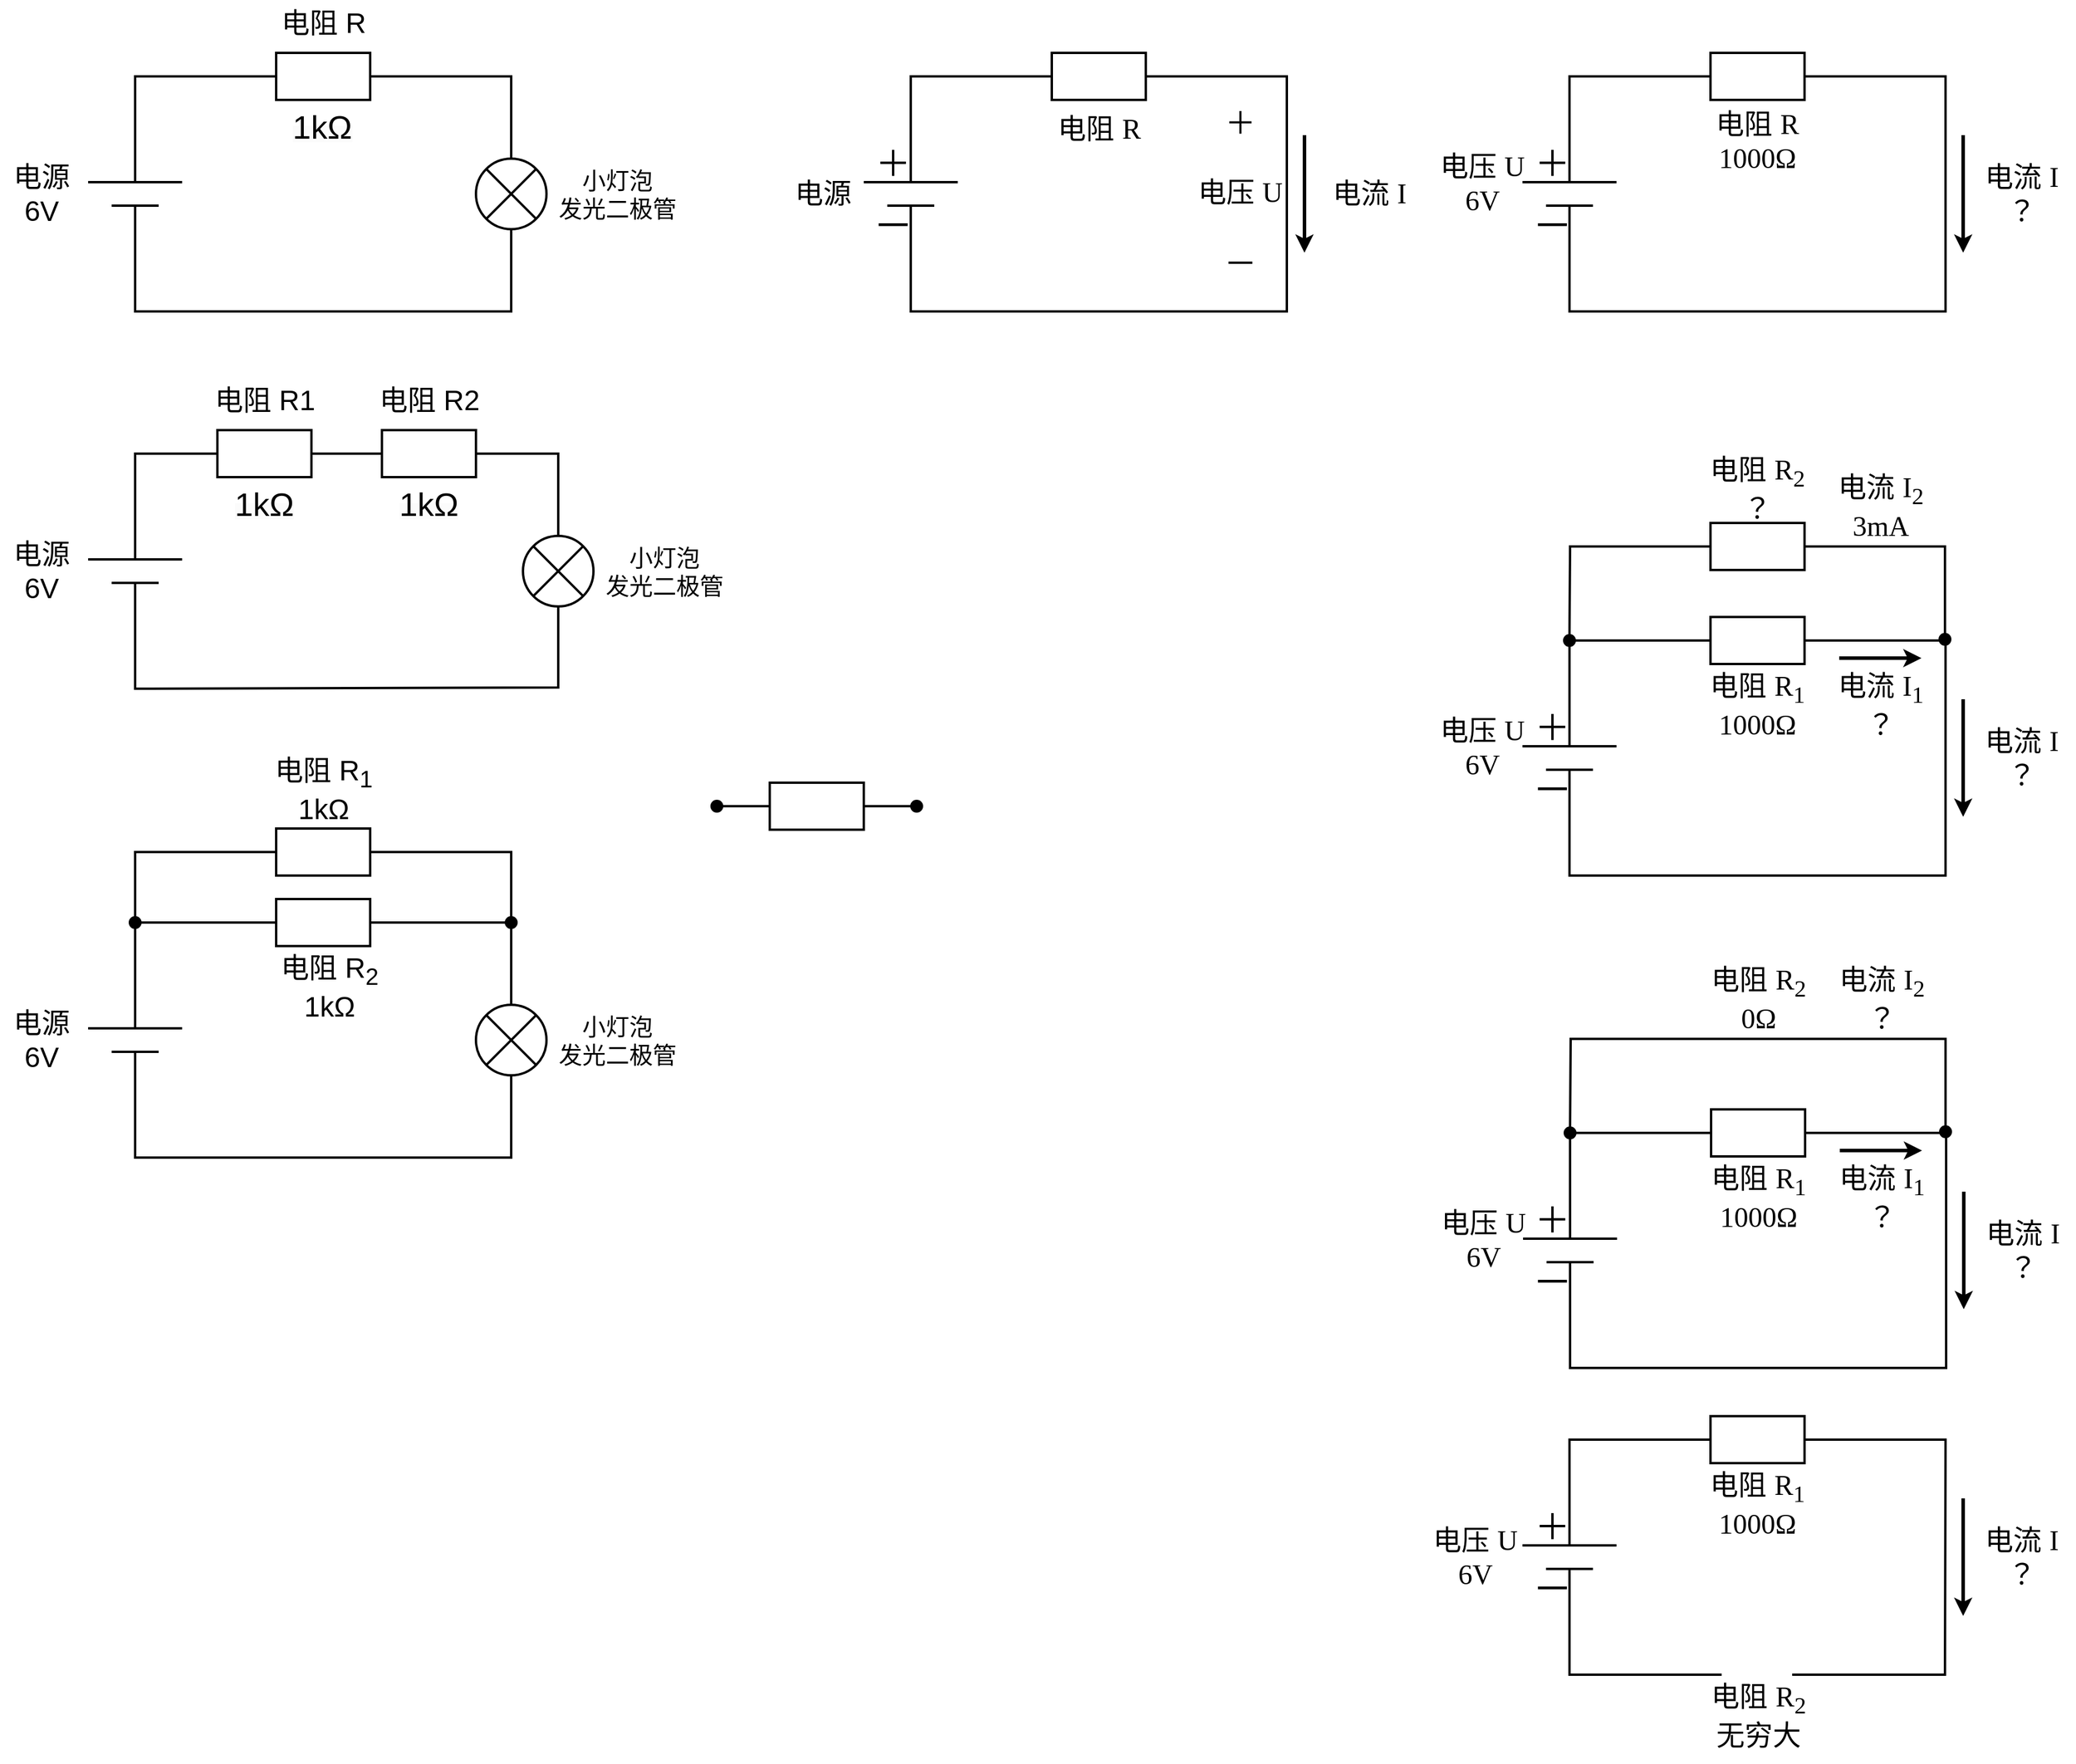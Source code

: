 <mxfile version="26.0.16">
  <diagram name="第 1 页" id="rtqnokffZ8aav7UJy9DM">
    <mxGraphModel dx="736" dy="418" grid="1" gridSize="10" guides="1" tooltips="1" connect="1" arrows="1" fold="1" page="0" pageScale="1" pageWidth="827" pageHeight="1169" math="0" shadow="0">
      <root>
        <mxCell id="0" />
        <mxCell id="1" parent="0" />
        <mxCell id="KPKQyFZne68TaCdkt0hO-1" value="" style="endArrow=none;html=1;rounded=0;entryX=0;entryY=0.5;entryDx=0;entryDy=0;strokeWidth=2;" parent="1" edge="1">
          <mxGeometry width="50" height="50" relative="1" as="geometry">
            <mxPoint x="259" y="160" as="sourcePoint" />
            <mxPoint x="379" y="160" as="targetPoint" />
          </mxGeometry>
        </mxCell>
        <mxCell id="KPKQyFZne68TaCdkt0hO-2" value="" style="endArrow=none;html=1;rounded=0;entryX=0.5;entryY=1;entryDx=0;entryDy=0;entryPerimeter=0;strokeWidth=2;" parent="1" target="KPKQyFZne68TaCdkt0hO-3" edge="1">
          <mxGeometry width="50" height="50" relative="1" as="geometry">
            <mxPoint x="260" y="270" as="sourcePoint" />
            <mxPoint x="480" y="360" as="targetPoint" />
            <Array as="points">
              <mxPoint x="260" y="360" />
              <mxPoint x="580" y="360" />
            </Array>
          </mxGeometry>
        </mxCell>
        <mxCell id="KPKQyFZne68TaCdkt0hO-3" value="" style="verticalLabelPosition=bottom;verticalAlign=top;html=1;shape=mxgraph.flowchart.or;strokeWidth=2;" parent="1" vertex="1">
          <mxGeometry x="550" y="230" width="60" height="60" as="geometry" />
        </mxCell>
        <mxCell id="KPKQyFZne68TaCdkt0hO-4" value="" style="endArrow=none;html=1;rounded=0;strokeWidth=2;" parent="1" edge="1">
          <mxGeometry width="50" height="50" relative="1" as="geometry">
            <mxPoint x="220" y="250" as="sourcePoint" />
            <mxPoint x="300" y="250" as="targetPoint" />
          </mxGeometry>
        </mxCell>
        <mxCell id="KPKQyFZne68TaCdkt0hO-5" value="" style="endArrow=none;html=1;rounded=0;strokeWidth=2;" parent="1" edge="1">
          <mxGeometry width="50" height="50" relative="1" as="geometry">
            <mxPoint x="240" y="270" as="sourcePoint" />
            <mxPoint x="280" y="270" as="targetPoint" />
          </mxGeometry>
        </mxCell>
        <mxCell id="KPKQyFZne68TaCdkt0hO-6" value="" style="endArrow=none;html=1;rounded=0;strokeWidth=2;" parent="1" edge="1">
          <mxGeometry width="50" height="50" relative="1" as="geometry">
            <mxPoint x="260" y="250" as="sourcePoint" />
            <mxPoint x="260" y="160" as="targetPoint" />
          </mxGeometry>
        </mxCell>
        <mxCell id="KPKQyFZne68TaCdkt0hO-7" value="" style="rounded=0;whiteSpace=wrap;html=1;strokeWidth=2;" parent="1" vertex="1">
          <mxGeometry x="380" y="140" width="80" height="40" as="geometry" />
        </mxCell>
        <mxCell id="KPKQyFZne68TaCdkt0hO-8" value="" style="endArrow=none;html=1;rounded=0;exitX=1;exitY=0.5;exitDx=0;exitDy=0;entryX=0.5;entryY=0;entryDx=0;entryDy=0;entryPerimeter=0;strokeWidth=2;" parent="1" source="KPKQyFZne68TaCdkt0hO-7" target="KPKQyFZne68TaCdkt0hO-3" edge="1">
          <mxGeometry width="50" height="50" relative="1" as="geometry">
            <mxPoint x="390" y="320" as="sourcePoint" />
            <mxPoint x="580" y="160" as="targetPoint" />
            <Array as="points">
              <mxPoint x="580" y="160" />
            </Array>
          </mxGeometry>
        </mxCell>
        <mxCell id="KPKQyFZne68TaCdkt0hO-10" value="&lt;font style=&quot;font-size: 24px;&quot;&gt;电源&lt;br&gt;6V&lt;/font&gt;" style="text;html=1;align=center;verticalAlign=middle;resizable=0;points=[];autosize=1;strokeColor=none;fillColor=none;" parent="1" vertex="1">
          <mxGeometry x="145" y="225" width="70" height="70" as="geometry" />
        </mxCell>
        <mxCell id="KPKQyFZne68TaCdkt0hO-11" value="&lt;font style=&quot;font-size: 24px;&quot;&gt;电阻 R&lt;/font&gt;" style="text;html=1;align=center;verticalAlign=middle;resizable=0;points=[];autosize=1;strokeColor=none;fillColor=none;" parent="1" vertex="1">
          <mxGeometry x="370" y="95" width="100" height="40" as="geometry" />
        </mxCell>
        <mxCell id="KPKQyFZne68TaCdkt0hO-12" value="&lt;font style=&quot;font-size: 20px;&quot;&gt;小灯泡&lt;br&gt;发光二极管&lt;/font&gt;" style="text;html=1;align=center;verticalAlign=middle;resizable=0;points=[];autosize=1;strokeColor=none;fillColor=none;" parent="1" vertex="1">
          <mxGeometry x="610" y="230" width="120" height="60" as="geometry" />
        </mxCell>
        <mxCell id="KPKQyFZne68TaCdkt0hO-13" value="&lt;span style=&quot;color: rgb(0, 0, 0); font-family: Helvetica; font-style: normal; font-variant-ligatures: normal; font-variant-caps: normal; font-weight: 400; letter-spacing: normal; orphans: 2; text-align: center; text-indent: 0px; text-transform: none; widows: 2; word-spacing: 0px; -webkit-text-stroke-width: 0px; white-space: nowrap; background-color: rgb(251, 251, 251); text-decoration-thickness: initial; text-decoration-style: initial; text-decoration-color: initial; float: none; display: inline !important;&quot;&gt;&lt;font style=&quot;font-size: 28px;&quot;&gt;1kΩ&lt;/font&gt;&lt;/span&gt;" style="text;whiteSpace=wrap;html=1;" parent="1" vertex="1">
          <mxGeometry x="392" y="180" width="50" height="50" as="geometry" />
        </mxCell>
        <mxCell id="wWPGXecaRktEoiX8wkJ4-1" value="" style="endArrow=none;html=1;rounded=0;entryX=0;entryY=0.5;entryDx=0;entryDy=0;strokeWidth=2;" parent="1" target="wWPGXecaRktEoiX8wkJ4-7" edge="1">
          <mxGeometry width="50" height="50" relative="1" as="geometry">
            <mxPoint x="259" y="481" as="sourcePoint" />
            <mxPoint x="379" y="481" as="targetPoint" />
          </mxGeometry>
        </mxCell>
        <mxCell id="wWPGXecaRktEoiX8wkJ4-2" value="" style="endArrow=none;html=1;rounded=0;entryX=0.5;entryY=1;entryDx=0;entryDy=0;entryPerimeter=0;strokeWidth=2;" parent="1" target="wWPGXecaRktEoiX8wkJ4-3" edge="1">
          <mxGeometry width="50" height="50" relative="1" as="geometry">
            <mxPoint x="260" y="591" as="sourcePoint" />
            <mxPoint x="480" y="681" as="targetPoint" />
            <Array as="points">
              <mxPoint x="260" y="681" />
              <mxPoint x="620" y="680" />
            </Array>
          </mxGeometry>
        </mxCell>
        <mxCell id="wWPGXecaRktEoiX8wkJ4-3" value="" style="verticalLabelPosition=bottom;verticalAlign=top;html=1;shape=mxgraph.flowchart.or;strokeWidth=2;" parent="1" vertex="1">
          <mxGeometry x="590" y="551" width="60" height="60" as="geometry" />
        </mxCell>
        <mxCell id="wWPGXecaRktEoiX8wkJ4-4" value="" style="endArrow=none;html=1;rounded=0;strokeWidth=2;" parent="1" edge="1">
          <mxGeometry width="50" height="50" relative="1" as="geometry">
            <mxPoint x="220" y="571" as="sourcePoint" />
            <mxPoint x="300" y="571" as="targetPoint" />
          </mxGeometry>
        </mxCell>
        <mxCell id="wWPGXecaRktEoiX8wkJ4-5" value="" style="endArrow=none;html=1;rounded=0;strokeWidth=2;" parent="1" edge="1">
          <mxGeometry width="50" height="50" relative="1" as="geometry">
            <mxPoint x="240" y="591" as="sourcePoint" />
            <mxPoint x="280" y="591" as="targetPoint" />
          </mxGeometry>
        </mxCell>
        <mxCell id="wWPGXecaRktEoiX8wkJ4-6" value="" style="endArrow=none;html=1;rounded=0;strokeWidth=2;" parent="1" edge="1">
          <mxGeometry width="50" height="50" relative="1" as="geometry">
            <mxPoint x="260" y="571" as="sourcePoint" />
            <mxPoint x="260" y="481" as="targetPoint" />
          </mxGeometry>
        </mxCell>
        <mxCell id="wWPGXecaRktEoiX8wkJ4-7" value="" style="rounded=0;whiteSpace=wrap;html=1;strokeWidth=2;" parent="1" vertex="1">
          <mxGeometry x="330" y="461" width="80" height="40" as="geometry" />
        </mxCell>
        <mxCell id="wWPGXecaRktEoiX8wkJ4-8" value="" style="endArrow=none;html=1;rounded=0;entryX=0.5;entryY=0;entryDx=0;entryDy=0;entryPerimeter=0;strokeWidth=2;exitX=1;exitY=0.5;exitDx=0;exitDy=0;" parent="1" target="wWPGXecaRktEoiX8wkJ4-3" edge="1">
          <mxGeometry width="50" height="50" relative="1" as="geometry">
            <mxPoint x="500" y="481" as="sourcePoint" />
            <mxPoint x="620" y="481" as="targetPoint" />
            <Array as="points">
              <mxPoint x="620" y="481" />
            </Array>
          </mxGeometry>
        </mxCell>
        <mxCell id="wWPGXecaRktEoiX8wkJ4-9" value="&lt;font style=&quot;font-size: 24px;&quot;&gt;电源&lt;br&gt;6V&lt;/font&gt;" style="text;html=1;align=center;verticalAlign=middle;resizable=0;points=[];autosize=1;strokeColor=none;fillColor=none;" parent="1" vertex="1">
          <mxGeometry x="145" y="546" width="70" height="70" as="geometry" />
        </mxCell>
        <mxCell id="wWPGXecaRktEoiX8wkJ4-10" value="&lt;font style=&quot;font-size: 24px;&quot;&gt;电阻 R1&lt;/font&gt;" style="text;html=1;align=center;verticalAlign=middle;resizable=0;points=[];autosize=1;strokeColor=none;fillColor=none;" parent="1" vertex="1">
          <mxGeometry x="315" y="416" width="110" height="40" as="geometry" />
        </mxCell>
        <mxCell id="wWPGXecaRktEoiX8wkJ4-11" value="&lt;font style=&quot;font-size: 20px;&quot;&gt;小灯泡&lt;br&gt;发光二极管&lt;/font&gt;" style="text;html=1;align=center;verticalAlign=middle;resizable=0;points=[];autosize=1;strokeColor=none;fillColor=none;" parent="1" vertex="1">
          <mxGeometry x="650" y="551" width="120" height="60" as="geometry" />
        </mxCell>
        <mxCell id="wWPGXecaRktEoiX8wkJ4-12" value="&lt;span style=&quot;color: rgb(0, 0, 0); font-family: Helvetica; font-style: normal; font-variant-ligatures: normal; font-variant-caps: normal; font-weight: 400; letter-spacing: normal; orphans: 2; text-indent: 0px; text-transform: none; widows: 2; word-spacing: 0px; -webkit-text-stroke-width: 0px; white-space: nowrap; background-color: rgb(251, 251, 251); text-decoration-thickness: initial; text-decoration-style: initial; text-decoration-color: initial; float: none; display: inline !important;&quot;&gt;&lt;font style=&quot;font-size: 28px;&quot;&gt;1kΩ&lt;/font&gt;&lt;/span&gt;" style="text;whiteSpace=wrap;html=1;align=center;" parent="1" vertex="1">
          <mxGeometry x="336" y="501" width="68" height="50" as="geometry" />
        </mxCell>
        <mxCell id="wWPGXecaRktEoiX8wkJ4-16" value="" style="rounded=0;whiteSpace=wrap;html=1;strokeWidth=2;" parent="1" vertex="1">
          <mxGeometry x="470" y="461" width="80" height="40" as="geometry" />
        </mxCell>
        <mxCell id="wWPGXecaRktEoiX8wkJ4-17" value="&lt;font style=&quot;font-size: 24px;&quot;&gt;电阻 R2&lt;/font&gt;" style="text;html=1;align=center;verticalAlign=middle;resizable=0;points=[];autosize=1;strokeColor=none;fillColor=none;" parent="1" vertex="1">
          <mxGeometry x="455" y="416" width="110" height="40" as="geometry" />
        </mxCell>
        <mxCell id="wWPGXecaRktEoiX8wkJ4-19" value="" style="endArrow=none;html=1;rounded=0;entryX=0;entryY=0.5;entryDx=0;entryDy=0;strokeWidth=2;exitX=1;exitY=0.5;exitDx=0;exitDy=0;" parent="1" source="wWPGXecaRktEoiX8wkJ4-7" target="wWPGXecaRktEoiX8wkJ4-16" edge="1">
          <mxGeometry width="50" height="50" relative="1" as="geometry">
            <mxPoint x="269" y="491" as="sourcePoint" />
            <mxPoint x="330" y="491" as="targetPoint" />
          </mxGeometry>
        </mxCell>
        <mxCell id="wWPGXecaRktEoiX8wkJ4-22" value="" style="endArrow=none;html=1;rounded=0;entryX=0.5;entryY=1;entryDx=0;entryDy=0;entryPerimeter=0;strokeWidth=2;" parent="1" edge="1">
          <mxGeometry width="50" height="50" relative="1" as="geometry">
            <mxPoint x="260" y="990" as="sourcePoint" />
            <mxPoint x="580" y="1010" as="targetPoint" />
            <Array as="points">
              <mxPoint x="260" y="1080" />
              <mxPoint x="580" y="1080" />
            </Array>
          </mxGeometry>
        </mxCell>
        <mxCell id="wWPGXecaRktEoiX8wkJ4-23" value="" style="verticalLabelPosition=bottom;verticalAlign=top;html=1;shape=mxgraph.flowchart.or;strokeWidth=2;" parent="1" vertex="1">
          <mxGeometry x="550" y="950" width="60" height="60" as="geometry" />
        </mxCell>
        <mxCell id="wWPGXecaRktEoiX8wkJ4-24" value="" style="endArrow=none;html=1;rounded=0;strokeWidth=2;" parent="1" edge="1">
          <mxGeometry width="50" height="50" relative="1" as="geometry">
            <mxPoint x="220" y="970" as="sourcePoint" />
            <mxPoint x="300" y="970" as="targetPoint" />
          </mxGeometry>
        </mxCell>
        <mxCell id="wWPGXecaRktEoiX8wkJ4-25" value="" style="endArrow=none;html=1;rounded=0;strokeWidth=2;" parent="1" edge="1">
          <mxGeometry width="50" height="50" relative="1" as="geometry">
            <mxPoint x="240" y="990" as="sourcePoint" />
            <mxPoint x="280" y="990" as="targetPoint" />
          </mxGeometry>
        </mxCell>
        <mxCell id="wWPGXecaRktEoiX8wkJ4-26" value="" style="endArrow=none;html=1;rounded=0;strokeWidth=2;exitX=0.5;exitY=0;exitDx=0;exitDy=0;entryX=0;entryY=0.5;entryDx=0;entryDy=0;" parent="1" source="wWPGXecaRktEoiX8wkJ4-37" target="wWPGXecaRktEoiX8wkJ4-27" edge="1">
          <mxGeometry width="50" height="50" relative="1" as="geometry">
            <mxPoint x="260" y="850" as="sourcePoint" />
            <mxPoint x="260" y="800" as="targetPoint" />
            <Array as="points">
              <mxPoint x="260" y="820" />
            </Array>
          </mxGeometry>
        </mxCell>
        <mxCell id="wWPGXecaRktEoiX8wkJ4-27" value="" style="rounded=0;whiteSpace=wrap;html=1;strokeWidth=2;" parent="1" vertex="1">
          <mxGeometry x="380" y="800" width="80" height="40" as="geometry" />
        </mxCell>
        <mxCell id="wWPGXecaRktEoiX8wkJ4-29" value="&lt;font style=&quot;font-size: 24px;&quot;&gt;电源&lt;br&gt;6V&lt;/font&gt;" style="text;html=1;align=center;verticalAlign=middle;resizable=0;points=[];autosize=1;strokeColor=none;fillColor=none;" parent="1" vertex="1">
          <mxGeometry x="145" y="945" width="70" height="70" as="geometry" />
        </mxCell>
        <mxCell id="wWPGXecaRktEoiX8wkJ4-30" value="&lt;font style=&quot;font-size: 24px;&quot;&gt;电阻 R&lt;sub&gt;1&lt;/sub&gt;&lt;br&gt;1kΩ&lt;/font&gt;" style="text;html=1;align=center;verticalAlign=middle;resizable=0;points=[];autosize=1;strokeColor=none;fillColor=none;" parent="1" vertex="1">
          <mxGeometry x="365" y="727" width="110" height="80" as="geometry" />
        </mxCell>
        <mxCell id="wWPGXecaRktEoiX8wkJ4-31" value="&lt;font style=&quot;font-size: 20px;&quot;&gt;小灯泡&lt;br&gt;发光二极管&lt;/font&gt;" style="text;html=1;align=center;verticalAlign=middle;resizable=0;points=[];autosize=1;strokeColor=none;fillColor=none;" parent="1" vertex="1">
          <mxGeometry x="610" y="950" width="120" height="60" as="geometry" />
        </mxCell>
        <mxCell id="wWPGXecaRktEoiX8wkJ4-33" value="" style="rounded=0;whiteSpace=wrap;html=1;strokeWidth=2;" parent="1" vertex="1">
          <mxGeometry x="380" y="860" width="80" height="40" as="geometry" />
        </mxCell>
        <mxCell id="wWPGXecaRktEoiX8wkJ4-36" value="&lt;font style=&quot;font-size: 24px;&quot;&gt;电阻 R&lt;sub&gt;2&lt;/sub&gt;&lt;br&gt;1kΩ&lt;/font&gt;" style="text;html=1;align=center;verticalAlign=middle;resizable=0;points=[];autosize=1;strokeColor=none;fillColor=none;" parent="1" vertex="1">
          <mxGeometry x="370" y="895" width="110" height="80" as="geometry" />
        </mxCell>
        <mxCell id="wWPGXecaRktEoiX8wkJ4-37" value="" style="ellipse;whiteSpace=wrap;html=1;aspect=fixed;fillColor=#000000;" parent="1" vertex="1">
          <mxGeometry x="255" y="875" width="10" height="10" as="geometry" />
        </mxCell>
        <mxCell id="wWPGXecaRktEoiX8wkJ4-38" value="" style="endArrow=none;html=1;rounded=0;strokeWidth=2;entryX=0;entryY=0.5;entryDx=0;entryDy=0;exitX=1;exitY=0.5;exitDx=0;exitDy=0;" parent="1" source="wWPGXecaRktEoiX8wkJ4-37" target="wWPGXecaRktEoiX8wkJ4-33" edge="1">
          <mxGeometry width="50" height="50" relative="1" as="geometry">
            <mxPoint x="270" y="890" as="sourcePoint" />
            <mxPoint x="270" y="810" as="targetPoint" />
          </mxGeometry>
        </mxCell>
        <mxCell id="wWPGXecaRktEoiX8wkJ4-39" value="" style="endArrow=none;html=1;rounded=0;strokeWidth=2;exitX=0.5;exitY=1;exitDx=0;exitDy=0;" parent="1" source="wWPGXecaRktEoiX8wkJ4-37" edge="1">
          <mxGeometry width="50" height="50" relative="1" as="geometry">
            <mxPoint x="275" y="890" as="sourcePoint" />
            <mxPoint x="260" y="970" as="targetPoint" />
          </mxGeometry>
        </mxCell>
        <mxCell id="wWPGXecaRktEoiX8wkJ4-40" value="" style="endArrow=none;html=1;rounded=0;strokeWidth=2;exitX=1;exitY=0.5;exitDx=0;exitDy=0;entryX=0;entryY=0.5;entryDx=0;entryDy=0;" parent="1" source="wWPGXecaRktEoiX8wkJ4-33" target="wWPGXecaRktEoiX8wkJ4-41" edge="1">
          <mxGeometry width="50" height="50" relative="1" as="geometry">
            <mxPoint x="275" y="890" as="sourcePoint" />
            <mxPoint x="570" y="880" as="targetPoint" />
          </mxGeometry>
        </mxCell>
        <mxCell id="wWPGXecaRktEoiX8wkJ4-42" value="" style="endArrow=none;html=1;rounded=0;exitX=1;exitY=0.5;exitDx=0;exitDy=0;strokeWidth=2;entryX=0.5;entryY=0;entryDx=0;entryDy=0;" parent="1" source="wWPGXecaRktEoiX8wkJ4-27" target="wWPGXecaRktEoiX8wkJ4-41" edge="1">
          <mxGeometry width="50" height="50" relative="1" as="geometry">
            <mxPoint x="460" y="800" as="sourcePoint" />
            <mxPoint x="580" y="800" as="targetPoint" />
            <Array as="points">
              <mxPoint x="580" y="820" />
            </Array>
          </mxGeometry>
        </mxCell>
        <mxCell id="wWPGXecaRktEoiX8wkJ4-41" value="" style="ellipse;whiteSpace=wrap;html=1;aspect=fixed;fillColor=#000000;" parent="1" vertex="1">
          <mxGeometry x="575" y="875" width="10" height="10" as="geometry" />
        </mxCell>
        <mxCell id="wWPGXecaRktEoiX8wkJ4-43" value="" style="endArrow=none;html=1;rounded=0;exitX=0.5;exitY=1;exitDx=0;exitDy=0;strokeWidth=2;entryX=0.5;entryY=0;entryDx=0;entryDy=0;entryPerimeter=0;" parent="1" source="wWPGXecaRktEoiX8wkJ4-41" target="wWPGXecaRktEoiX8wkJ4-23" edge="1">
          <mxGeometry width="50" height="50" relative="1" as="geometry">
            <mxPoint x="470" y="810" as="sourcePoint" />
            <mxPoint x="590" y="810" as="targetPoint" />
            <Array as="points" />
          </mxGeometry>
        </mxCell>
        <mxCell id="wWPGXecaRktEoiX8wkJ4-44" value="&lt;span style=&quot;color: rgb(0, 0, 0); font-family: Helvetica; font-style: normal; font-variant-ligatures: normal; font-variant-caps: normal; font-weight: 400; letter-spacing: normal; orphans: 2; text-indent: 0px; text-transform: none; widows: 2; word-spacing: 0px; -webkit-text-stroke-width: 0px; white-space: nowrap; background-color: rgb(251, 251, 251); text-decoration-thickness: initial; text-decoration-style: initial; text-decoration-color: initial; float: none; display: inline !important;&quot;&gt;&lt;font style=&quot;font-size: 28px;&quot;&gt;1kΩ&lt;/font&gt;&lt;/span&gt;" style="text;whiteSpace=wrap;html=1;align=center;" parent="1" vertex="1">
          <mxGeometry x="476" y="501" width="68" height="50" as="geometry" />
        </mxCell>
        <mxCell id="azSwt-keLDQcRuEtrmhs-1" value="" style="rounded=0;whiteSpace=wrap;html=1;strokeWidth=2;" parent="1" vertex="1">
          <mxGeometry x="800" y="761" width="80" height="40" as="geometry" />
        </mxCell>
        <mxCell id="azSwt-keLDQcRuEtrmhs-2" value="" style="ellipse;whiteSpace=wrap;html=1;aspect=fixed;fillColor=#000000;" parent="1" vertex="1">
          <mxGeometry x="750" y="776" width="10" height="10" as="geometry" />
        </mxCell>
        <mxCell id="azSwt-keLDQcRuEtrmhs-3" value="" style="endArrow=none;html=1;rounded=0;strokeWidth=2;entryX=0;entryY=0.5;entryDx=0;entryDy=0;exitX=1;exitY=0.5;exitDx=0;exitDy=0;" parent="1" source="azSwt-keLDQcRuEtrmhs-2" target="azSwt-keLDQcRuEtrmhs-1" edge="1">
          <mxGeometry width="50" height="50" relative="1" as="geometry">
            <mxPoint x="690" y="791" as="sourcePoint" />
            <mxPoint x="690" y="711" as="targetPoint" />
          </mxGeometry>
        </mxCell>
        <mxCell id="azSwt-keLDQcRuEtrmhs-4" value="" style="endArrow=none;html=1;rounded=0;strokeWidth=2;exitX=1;exitY=0.5;exitDx=0;exitDy=0;entryX=0;entryY=0.5;entryDx=0;entryDy=0;" parent="1" source="azSwt-keLDQcRuEtrmhs-1" target="azSwt-keLDQcRuEtrmhs-5" edge="1">
          <mxGeometry width="50" height="50" relative="1" as="geometry">
            <mxPoint x="695" y="791" as="sourcePoint" />
            <mxPoint x="990" y="781" as="targetPoint" />
          </mxGeometry>
        </mxCell>
        <mxCell id="azSwt-keLDQcRuEtrmhs-5" value="" style="ellipse;whiteSpace=wrap;html=1;aspect=fixed;fillColor=#000000;" parent="1" vertex="1">
          <mxGeometry x="920" y="776" width="10" height="10" as="geometry" />
        </mxCell>
        <mxCell id="a0Wn2-nWTnxqQfOI4DA9-1" value="" style="endArrow=none;html=1;rounded=0;entryX=0;entryY=0.5;entryDx=0;entryDy=0;strokeWidth=2;" edge="1" parent="1">
          <mxGeometry width="50" height="50" relative="1" as="geometry">
            <mxPoint x="919" y="160" as="sourcePoint" />
            <mxPoint x="1039" y="160" as="targetPoint" />
          </mxGeometry>
        </mxCell>
        <mxCell id="a0Wn2-nWTnxqQfOI4DA9-2" value="" style="endArrow=none;html=1;rounded=0;entryX=0.5;entryY=1;entryDx=0;entryDy=0;entryPerimeter=0;strokeWidth=2;" edge="1" parent="1">
          <mxGeometry width="50" height="50" relative="1" as="geometry">
            <mxPoint x="920" y="270" as="sourcePoint" />
            <mxPoint x="1240" y="290" as="targetPoint" />
            <Array as="points">
              <mxPoint x="920" y="360" />
              <mxPoint x="1240" y="360" />
            </Array>
          </mxGeometry>
        </mxCell>
        <mxCell id="a0Wn2-nWTnxqQfOI4DA9-4" value="" style="endArrow=none;html=1;rounded=0;strokeWidth=2;" edge="1" parent="1">
          <mxGeometry width="50" height="50" relative="1" as="geometry">
            <mxPoint x="880" y="250" as="sourcePoint" />
            <mxPoint x="960" y="250" as="targetPoint" />
          </mxGeometry>
        </mxCell>
        <mxCell id="a0Wn2-nWTnxqQfOI4DA9-5" value="" style="endArrow=none;html=1;rounded=0;strokeWidth=2;" edge="1" parent="1">
          <mxGeometry width="50" height="50" relative="1" as="geometry">
            <mxPoint x="900" y="270" as="sourcePoint" />
            <mxPoint x="940" y="270" as="targetPoint" />
          </mxGeometry>
        </mxCell>
        <mxCell id="a0Wn2-nWTnxqQfOI4DA9-6" value="" style="endArrow=none;html=1;rounded=0;strokeWidth=2;" edge="1" parent="1">
          <mxGeometry width="50" height="50" relative="1" as="geometry">
            <mxPoint x="920" y="250" as="sourcePoint" />
            <mxPoint x="920" y="160" as="targetPoint" />
          </mxGeometry>
        </mxCell>
        <mxCell id="a0Wn2-nWTnxqQfOI4DA9-7" value="" style="rounded=0;whiteSpace=wrap;html=1;strokeWidth=2;" vertex="1" parent="1">
          <mxGeometry x="1040" y="140" width="80" height="40" as="geometry" />
        </mxCell>
        <mxCell id="a0Wn2-nWTnxqQfOI4DA9-8" value="" style="endArrow=none;html=1;rounded=0;exitX=1;exitY=0.5;exitDx=0;exitDy=0;strokeWidth=2;" edge="1" parent="1" source="a0Wn2-nWTnxqQfOI4DA9-7">
          <mxGeometry width="50" height="50" relative="1" as="geometry">
            <mxPoint x="1050" y="320" as="sourcePoint" />
            <mxPoint x="1240" y="290" as="targetPoint" />
            <Array as="points">
              <mxPoint x="1240" y="160" />
            </Array>
          </mxGeometry>
        </mxCell>
        <mxCell id="a0Wn2-nWTnxqQfOI4DA9-9" value="&lt;div&gt;&lt;font style=&quot;font-size: 26px;&quot;&gt;＋&lt;/font&gt;&lt;/div&gt;&lt;div&gt;&lt;span style=&quot;font-size: 24px;&quot;&gt;&lt;br&gt;&lt;/span&gt;&lt;/div&gt;&lt;font style=&quot;font-size: 24px;&quot;&gt;电压&amp;nbsp;&lt;font face=&quot;Times New Roman&quot;&gt;U&lt;/font&gt;&lt;/font&gt;&lt;div&gt;&lt;font face=&quot;Times New Roman&quot;&gt;&lt;span style=&quot;font-size: 24px;&quot;&gt;&lt;br&gt;&lt;/span&gt;&lt;/font&gt;&lt;div&gt;&lt;font style=&quot;font-size: 28px;&quot;&gt;－&lt;/font&gt;&lt;/div&gt;&lt;/div&gt;" style="text;html=1;align=center;verticalAlign=middle;resizable=0;points=[];autosize=1;strokeColor=none;fillColor=none;" vertex="1" parent="1">
          <mxGeometry x="1150" y="180" width="100" height="160" as="geometry" />
        </mxCell>
        <mxCell id="a0Wn2-nWTnxqQfOI4DA9-10" value="&lt;font style=&quot;font-size: 24px;&quot;&gt;电阻 &lt;font face=&quot;Times New Roman&quot;&gt;R&lt;/font&gt;&lt;/font&gt;" style="text;html=1;align=center;verticalAlign=middle;resizable=0;points=[];autosize=1;strokeColor=none;fillColor=none;" vertex="1" parent="1">
          <mxGeometry x="1035" y="185" width="90" height="40" as="geometry" />
        </mxCell>
        <mxCell id="a0Wn2-nWTnxqQfOI4DA9-13" value="" style="endArrow=classic;html=1;rounded=0;strokeWidth=3;" edge="1" parent="1">
          <mxGeometry width="50" height="50" relative="1" as="geometry">
            <mxPoint x="1255" y="210" as="sourcePoint" />
            <mxPoint x="1255" y="310" as="targetPoint" />
          </mxGeometry>
        </mxCell>
        <mxCell id="a0Wn2-nWTnxqQfOI4DA9-14" value="&lt;font style=&quot;font-size: 24px;&quot;&gt;电流 &lt;font face=&quot;Times New Roman&quot;&gt;I&lt;/font&gt;&lt;/font&gt;" style="text;html=1;align=center;verticalAlign=middle;resizable=0;points=[];autosize=1;strokeColor=none;fillColor=none;" vertex="1" parent="1">
          <mxGeometry x="1265" y="240" width="90" height="40" as="geometry" />
        </mxCell>
        <mxCell id="a0Wn2-nWTnxqQfOI4DA9-15" value="&lt;font style=&quot;font-size: 24px;&quot;&gt;电源&lt;br&gt;&lt;/font&gt;" style="text;html=1;align=center;verticalAlign=middle;resizable=0;points=[];autosize=1;strokeColor=none;fillColor=none;" vertex="1" parent="1">
          <mxGeometry x="810" y="240" width="70" height="40" as="geometry" />
        </mxCell>
        <mxCell id="a0Wn2-nWTnxqQfOI4DA9-18" value="&lt;span style=&quot;color: rgb(0, 0, 0); font-family: Helvetica; font-style: normal; font-variant-ligatures: normal; font-variant-caps: normal; font-weight: 400; letter-spacing: normal; orphans: 2; text-indent: 0px; text-transform: none; widows: 2; word-spacing: 0px; -webkit-text-stroke-width: 0px; white-space: nowrap; text-decoration-thickness: initial; text-decoration-style: initial; text-decoration-color: initial; float: none; display: inline !important;&quot;&gt;&lt;font style=&quot;font-size: 30px;&quot;&gt;＋&lt;/font&gt;&lt;/span&gt;" style="text;whiteSpace=wrap;html=1;align=center;" vertex="1" parent="1">
          <mxGeometry x="880" y="210" width="50" height="50" as="geometry" />
        </mxCell>
        <mxCell id="a0Wn2-nWTnxqQfOI4DA9-19" value="&lt;span style=&quot;color: rgb(0, 0, 0); font-family: Helvetica; font-style: normal; font-variant-ligatures: normal; font-variant-caps: normal; font-weight: 400; letter-spacing: normal; orphans: 2; text-indent: 0px; text-transform: none; widows: 2; word-spacing: 0px; -webkit-text-stroke-width: 0px; white-space: nowrap; text-decoration-thickness: initial; text-decoration-style: initial; text-decoration-color: initial; float: none; display: inline !important;&quot;&gt;&lt;font style=&quot;font-size: 34px;&quot;&gt;－&lt;/font&gt;&lt;/span&gt;" style="text;whiteSpace=wrap;html=1;align=center;" vertex="1" parent="1">
          <mxGeometry x="880" y="260" width="50" height="50" as="geometry" />
        </mxCell>
        <mxCell id="a0Wn2-nWTnxqQfOI4DA9-21" value="" style="endArrow=none;html=1;rounded=0;entryX=0;entryY=0.5;entryDx=0;entryDy=0;strokeWidth=2;" edge="1" parent="1">
          <mxGeometry width="50" height="50" relative="1" as="geometry">
            <mxPoint x="1479.5" y="160" as="sourcePoint" />
            <mxPoint x="1599.5" y="160" as="targetPoint" />
          </mxGeometry>
        </mxCell>
        <mxCell id="a0Wn2-nWTnxqQfOI4DA9-22" value="" style="endArrow=none;html=1;rounded=0;entryX=0.5;entryY=1;entryDx=0;entryDy=0;entryPerimeter=0;strokeWidth=2;" edge="1" parent="1">
          <mxGeometry width="50" height="50" relative="1" as="geometry">
            <mxPoint x="1480.5" y="270" as="sourcePoint" />
            <mxPoint x="1800.5" y="290" as="targetPoint" />
            <Array as="points">
              <mxPoint x="1480.5" y="360" />
              <mxPoint x="1800.5" y="360" />
            </Array>
          </mxGeometry>
        </mxCell>
        <mxCell id="a0Wn2-nWTnxqQfOI4DA9-23" value="" style="endArrow=none;html=1;rounded=0;strokeWidth=2;" edge="1" parent="1">
          <mxGeometry width="50" height="50" relative="1" as="geometry">
            <mxPoint x="1440.5" y="250" as="sourcePoint" />
            <mxPoint x="1520.5" y="250" as="targetPoint" />
          </mxGeometry>
        </mxCell>
        <mxCell id="a0Wn2-nWTnxqQfOI4DA9-24" value="" style="endArrow=none;html=1;rounded=0;strokeWidth=2;" edge="1" parent="1">
          <mxGeometry width="50" height="50" relative="1" as="geometry">
            <mxPoint x="1460.5" y="270" as="sourcePoint" />
            <mxPoint x="1500.5" y="270" as="targetPoint" />
          </mxGeometry>
        </mxCell>
        <mxCell id="a0Wn2-nWTnxqQfOI4DA9-25" value="" style="endArrow=none;html=1;rounded=0;strokeWidth=2;" edge="1" parent="1">
          <mxGeometry width="50" height="50" relative="1" as="geometry">
            <mxPoint x="1480.5" y="250" as="sourcePoint" />
            <mxPoint x="1480.5" y="160" as="targetPoint" />
          </mxGeometry>
        </mxCell>
        <mxCell id="a0Wn2-nWTnxqQfOI4DA9-26" value="" style="rounded=0;whiteSpace=wrap;html=1;strokeWidth=2;" vertex="1" parent="1">
          <mxGeometry x="1600.5" y="140" width="80" height="40" as="geometry" />
        </mxCell>
        <mxCell id="a0Wn2-nWTnxqQfOI4DA9-27" value="" style="endArrow=none;html=1;rounded=0;exitX=1;exitY=0.5;exitDx=0;exitDy=0;strokeWidth=2;" edge="1" parent="1" source="a0Wn2-nWTnxqQfOI4DA9-26">
          <mxGeometry width="50" height="50" relative="1" as="geometry">
            <mxPoint x="1610.5" y="320" as="sourcePoint" />
            <mxPoint x="1800.5" y="290" as="targetPoint" />
            <Array as="points">
              <mxPoint x="1800.5" y="160" />
            </Array>
          </mxGeometry>
        </mxCell>
        <mxCell id="a0Wn2-nWTnxqQfOI4DA9-28" value="&lt;div&gt;&lt;span style=&quot;font-size: 24px; background-color: transparent; color: light-dark(rgb(0, 0, 0), rgb(255, 255, 255));&quot;&gt;电压&amp;nbsp;&lt;/span&gt;&lt;span style=&quot;background-color: transparent; color: light-dark(rgb(0, 0, 0), rgb(255, 255, 255)); font-size: 24px; font-family: &amp;quot;Times New Roman&amp;quot;;&quot;&gt;U&lt;/span&gt;&lt;/div&gt;&lt;div&gt;&lt;span style=&quot;background-color: transparent; color: light-dark(rgb(0, 0, 0), rgb(255, 255, 255)); font-size: 24px; font-family: &amp;quot;Times New Roman&amp;quot;;&quot;&gt;6V&lt;/span&gt;&lt;/div&gt;" style="text;html=1;align=center;verticalAlign=middle;resizable=0;points=[];autosize=1;strokeColor=none;fillColor=none;" vertex="1" parent="1">
          <mxGeometry x="1356" y="216" width="100" height="70" as="geometry" />
        </mxCell>
        <mxCell id="a0Wn2-nWTnxqQfOI4DA9-29" value="&lt;font style=&quot;font-size: 24px;&quot;&gt;电阻&amp;nbsp;&lt;/font&gt;&lt;span style=&quot;font-family: &amp;quot;Times New Roman&amp;quot;; font-size: 24px; background-color: transparent; color: light-dark(rgb(0, 0, 0), rgb(255, 255, 255));&quot;&gt;R&lt;/span&gt;&lt;div&gt;&lt;span style=&quot;font-family: &amp;quot;Times New Roman&amp;quot;; font-size: 24px; background-color: transparent; color: light-dark(rgb(0, 0, 0), rgb(255, 255, 255));&quot;&gt;1000Ω&lt;/span&gt;&lt;/div&gt;" style="text;html=1;align=center;verticalAlign=middle;resizable=0;points=[];autosize=1;strokeColor=none;fillColor=none;" vertex="1" parent="1">
          <mxGeometry x="1595" y="180" width="90" height="70" as="geometry" />
        </mxCell>
        <mxCell id="a0Wn2-nWTnxqQfOI4DA9-30" value="" style="endArrow=classic;html=1;rounded=0;strokeWidth=3;" edge="1" parent="1">
          <mxGeometry width="50" height="50" relative="1" as="geometry">
            <mxPoint x="1815.5" y="210" as="sourcePoint" />
            <mxPoint x="1815.5" y="310" as="targetPoint" />
          </mxGeometry>
        </mxCell>
        <mxCell id="a0Wn2-nWTnxqQfOI4DA9-31" value="&lt;font style=&quot;font-size: 24px;&quot;&gt;电流&amp;nbsp;&lt;/font&gt;&lt;span style=&quot;font-family: &amp;quot;Times New Roman&amp;quot;; font-size: 24px; background-color: transparent; color: light-dark(rgb(0, 0, 0), rgb(255, 255, 255));&quot;&gt;I&lt;/span&gt;&lt;div&gt;&lt;span style=&quot;font-family: &amp;quot;Times New Roman&amp;quot;; font-size: 24px; background-color: transparent; color: light-dark(rgb(0, 0, 0), rgb(255, 255, 255));&quot;&gt;？&lt;/span&gt;&lt;/div&gt;" style="text;html=1;align=center;verticalAlign=middle;resizable=0;points=[];autosize=1;strokeColor=none;fillColor=none;" vertex="1" parent="1">
          <mxGeometry x="1820" y="225" width="90" height="70" as="geometry" />
        </mxCell>
        <mxCell id="a0Wn2-nWTnxqQfOI4DA9-33" value="&lt;span style=&quot;color: rgb(0, 0, 0); font-family: Helvetica; font-style: normal; font-variant-ligatures: normal; font-variant-caps: normal; font-weight: 400; letter-spacing: normal; orphans: 2; text-indent: 0px; text-transform: none; widows: 2; word-spacing: 0px; -webkit-text-stroke-width: 0px; white-space: nowrap; text-decoration-thickness: initial; text-decoration-style: initial; text-decoration-color: initial; float: none; display: inline !important;&quot;&gt;&lt;font style=&quot;font-size: 30px;&quot;&gt;＋&lt;/font&gt;&lt;/span&gt;" style="text;whiteSpace=wrap;html=1;align=center;" vertex="1" parent="1">
          <mxGeometry x="1440.5" y="210" width="50" height="50" as="geometry" />
        </mxCell>
        <mxCell id="a0Wn2-nWTnxqQfOI4DA9-34" value="&lt;span style=&quot;color: rgb(0, 0, 0); font-family: Helvetica; font-style: normal; font-variant-ligatures: normal; font-variant-caps: normal; font-weight: 400; letter-spacing: normal; orphans: 2; text-indent: 0px; text-transform: none; widows: 2; word-spacing: 0px; -webkit-text-stroke-width: 0px; white-space: nowrap; text-decoration-thickness: initial; text-decoration-style: initial; text-decoration-color: initial; float: none; display: inline !important;&quot;&gt;&lt;font style=&quot;font-size: 34px;&quot;&gt;－&lt;/font&gt;&lt;/span&gt;" style="text;whiteSpace=wrap;html=1;align=center;" vertex="1" parent="1">
          <mxGeometry x="1440.5" y="260" width="50" height="50" as="geometry" />
        </mxCell>
        <mxCell id="a0Wn2-nWTnxqQfOI4DA9-74" value="" style="endArrow=none;html=1;rounded=0;entryX=0;entryY=0.5;entryDx=0;entryDy=0;strokeWidth=2;" edge="1" parent="1">
          <mxGeometry width="50" height="50" relative="1" as="geometry">
            <mxPoint x="1479.5" y="640" as="sourcePoint" />
            <mxPoint x="1599.5" y="640" as="targetPoint" />
          </mxGeometry>
        </mxCell>
        <mxCell id="a0Wn2-nWTnxqQfOI4DA9-75" value="" style="endArrow=none;html=1;rounded=0;entryX=0.5;entryY=1;entryDx=0;entryDy=0;entryPerimeter=0;strokeWidth=2;" edge="1" parent="1">
          <mxGeometry width="50" height="50" relative="1" as="geometry">
            <mxPoint x="1480.5" y="750" as="sourcePoint" />
            <mxPoint x="1800.5" y="770" as="targetPoint" />
            <Array as="points">
              <mxPoint x="1480.5" y="840" />
              <mxPoint x="1800.5" y="840" />
            </Array>
          </mxGeometry>
        </mxCell>
        <mxCell id="a0Wn2-nWTnxqQfOI4DA9-76" value="" style="endArrow=none;html=1;rounded=0;strokeWidth=2;" edge="1" parent="1">
          <mxGeometry width="50" height="50" relative="1" as="geometry">
            <mxPoint x="1440.5" y="730" as="sourcePoint" />
            <mxPoint x="1520.5" y="730" as="targetPoint" />
          </mxGeometry>
        </mxCell>
        <mxCell id="a0Wn2-nWTnxqQfOI4DA9-77" value="" style="endArrow=none;html=1;rounded=0;strokeWidth=2;" edge="1" parent="1">
          <mxGeometry width="50" height="50" relative="1" as="geometry">
            <mxPoint x="1460.5" y="750" as="sourcePoint" />
            <mxPoint x="1500.5" y="750" as="targetPoint" />
          </mxGeometry>
        </mxCell>
        <mxCell id="a0Wn2-nWTnxqQfOI4DA9-78" value="" style="endArrow=none;html=1;rounded=0;strokeWidth=2;" edge="1" parent="1">
          <mxGeometry width="50" height="50" relative="1" as="geometry">
            <mxPoint x="1480.5" y="730" as="sourcePoint" />
            <mxPoint x="1480.5" y="640" as="targetPoint" />
          </mxGeometry>
        </mxCell>
        <mxCell id="a0Wn2-nWTnxqQfOI4DA9-79" value="" style="rounded=0;whiteSpace=wrap;html=1;strokeWidth=2;" vertex="1" parent="1">
          <mxGeometry x="1600.5" y="620" width="80" height="40" as="geometry" />
        </mxCell>
        <mxCell id="a0Wn2-nWTnxqQfOI4DA9-80" value="" style="endArrow=none;html=1;rounded=0;exitX=1;exitY=0.5;exitDx=0;exitDy=0;strokeWidth=2;" edge="1" parent="1" source="a0Wn2-nWTnxqQfOI4DA9-79">
          <mxGeometry width="50" height="50" relative="1" as="geometry">
            <mxPoint x="1610.5" y="800" as="sourcePoint" />
            <mxPoint x="1800.5" y="770" as="targetPoint" />
            <Array as="points">
              <mxPoint x="1800.5" y="640" />
            </Array>
          </mxGeometry>
        </mxCell>
        <mxCell id="a0Wn2-nWTnxqQfOI4DA9-81" value="&lt;div&gt;&lt;span style=&quot;font-size: 24px; background-color: transparent; color: light-dark(rgb(0, 0, 0), rgb(255, 255, 255));&quot;&gt;电压&amp;nbsp;&lt;/span&gt;&lt;span style=&quot;background-color: transparent; color: light-dark(rgb(0, 0, 0), rgb(255, 255, 255)); font-size: 24px; font-family: &amp;quot;Times New Roman&amp;quot;;&quot;&gt;U&lt;/span&gt;&lt;/div&gt;&lt;div&gt;&lt;span style=&quot;background-color: transparent; color: light-dark(rgb(0, 0, 0), rgb(255, 255, 255)); font-size: 24px; font-family: &amp;quot;Times New Roman&amp;quot;;&quot;&gt;6V&lt;/span&gt;&lt;/div&gt;" style="text;html=1;align=center;verticalAlign=middle;resizable=0;points=[];autosize=1;strokeColor=none;fillColor=none;" vertex="1" parent="1">
          <mxGeometry x="1356" y="696" width="100" height="70" as="geometry" />
        </mxCell>
        <mxCell id="a0Wn2-nWTnxqQfOI4DA9-82" value="&lt;font style=&quot;font-size: 24px;&quot;&gt;电阻&amp;nbsp;&lt;/font&gt;&lt;span style=&quot;font-family: &amp;quot;Times New Roman&amp;quot;; font-size: 24px; background-color: transparent; color: light-dark(rgb(0, 0, 0), rgb(255, 255, 255));&quot;&gt;R&lt;sub&gt;1&lt;/sub&gt;&lt;/span&gt;&lt;div&gt;&lt;span style=&quot;font-family: &amp;quot;Times New Roman&amp;quot;; font-size: 24px; background-color: transparent; color: light-dark(rgb(0, 0, 0), rgb(255, 255, 255));&quot;&gt;1000Ω&lt;/span&gt;&lt;/div&gt;" style="text;html=1;align=center;verticalAlign=middle;resizable=0;points=[];autosize=1;strokeColor=none;fillColor=none;" vertex="1" parent="1">
          <mxGeometry x="1590" y="655" width="100" height="80" as="geometry" />
        </mxCell>
        <mxCell id="a0Wn2-nWTnxqQfOI4DA9-83" value="" style="endArrow=classic;html=1;rounded=0;strokeWidth=3;" edge="1" parent="1">
          <mxGeometry width="50" height="50" relative="1" as="geometry">
            <mxPoint x="1815.5" y="690" as="sourcePoint" />
            <mxPoint x="1815.5" y="790" as="targetPoint" />
          </mxGeometry>
        </mxCell>
        <mxCell id="a0Wn2-nWTnxqQfOI4DA9-84" value="&lt;font style=&quot;font-size: 24px;&quot;&gt;电流&amp;nbsp;&lt;/font&gt;&lt;span style=&quot;font-family: &amp;quot;Times New Roman&amp;quot;; font-size: 24px; background-color: transparent; color: light-dark(rgb(0, 0, 0), rgb(255, 255, 255));&quot;&gt;I&lt;/span&gt;&lt;div&gt;&lt;span style=&quot;font-family: &amp;quot;Times New Roman&amp;quot;; font-size: 24px; background-color: transparent; color: light-dark(rgb(0, 0, 0), rgb(255, 255, 255));&quot;&gt;？&lt;/span&gt;&lt;/div&gt;" style="text;html=1;align=center;verticalAlign=middle;resizable=0;points=[];autosize=1;strokeColor=none;fillColor=none;" vertex="1" parent="1">
          <mxGeometry x="1820" y="705" width="90" height="70" as="geometry" />
        </mxCell>
        <mxCell id="a0Wn2-nWTnxqQfOI4DA9-85" value="&lt;span style=&quot;color: rgb(0, 0, 0); font-family: Helvetica; font-style: normal; font-variant-ligatures: normal; font-variant-caps: normal; font-weight: 400; letter-spacing: normal; orphans: 2; text-indent: 0px; text-transform: none; widows: 2; word-spacing: 0px; -webkit-text-stroke-width: 0px; white-space: nowrap; text-decoration-thickness: initial; text-decoration-style: initial; text-decoration-color: initial; float: none; display: inline !important;&quot;&gt;&lt;font style=&quot;font-size: 30px;&quot;&gt;＋&lt;/font&gt;&lt;/span&gt;" style="text;whiteSpace=wrap;html=1;align=center;" vertex="1" parent="1">
          <mxGeometry x="1440.5" y="690" width="50" height="50" as="geometry" />
        </mxCell>
        <mxCell id="a0Wn2-nWTnxqQfOI4DA9-86" value="&lt;span style=&quot;color: rgb(0, 0, 0); font-family: Helvetica; font-style: normal; font-variant-ligatures: normal; font-variant-caps: normal; font-weight: 400; letter-spacing: normal; orphans: 2; text-indent: 0px; text-transform: none; widows: 2; word-spacing: 0px; -webkit-text-stroke-width: 0px; white-space: nowrap; text-decoration-thickness: initial; text-decoration-style: initial; text-decoration-color: initial; float: none; display: inline !important;&quot;&gt;&lt;font style=&quot;font-size: 34px;&quot;&gt;－&lt;/font&gt;&lt;/span&gt;" style="text;whiteSpace=wrap;html=1;align=center;" vertex="1" parent="1">
          <mxGeometry x="1440.5" y="740" width="50" height="50" as="geometry" />
        </mxCell>
        <mxCell id="a0Wn2-nWTnxqQfOI4DA9-87" value="" style="rounded=0;whiteSpace=wrap;html=1;strokeWidth=2;" vertex="1" parent="1">
          <mxGeometry x="1600.5" y="540" width="80" height="40" as="geometry" />
        </mxCell>
        <mxCell id="a0Wn2-nWTnxqQfOI4DA9-88" value="" style="ellipse;whiteSpace=wrap;html=1;aspect=fixed;fillColor=#000000;direction=south;" vertex="1" parent="1">
          <mxGeometry x="1475.5" y="635" width="10" height="10" as="geometry" />
        </mxCell>
        <mxCell id="a0Wn2-nWTnxqQfOI4DA9-89" value="" style="endArrow=none;html=1;rounded=0;strokeWidth=2;entryX=0;entryY=0.5;entryDx=0;entryDy=0;exitX=0;exitY=0.5;exitDx=0;exitDy=0;" edge="1" parent="1" source="a0Wn2-nWTnxqQfOI4DA9-88" target="a0Wn2-nWTnxqQfOI4DA9-87">
          <mxGeometry width="50" height="50" relative="1" as="geometry">
            <mxPoint x="1481" y="600" as="sourcePoint" />
            <mxPoint x="1490.5" y="490" as="targetPoint" />
            <Array as="points">
              <mxPoint x="1481" y="560" />
            </Array>
          </mxGeometry>
        </mxCell>
        <mxCell id="a0Wn2-nWTnxqQfOI4DA9-90" value="" style="endArrow=none;html=1;rounded=0;strokeWidth=2;exitX=1;exitY=0.5;exitDx=0;exitDy=0;entryX=0.5;entryY=0;entryDx=0;entryDy=0;" edge="1" parent="1" source="a0Wn2-nWTnxqQfOI4DA9-87" target="a0Wn2-nWTnxqQfOI4DA9-91">
          <mxGeometry width="50" height="50" relative="1" as="geometry">
            <mxPoint x="1495.5" y="570" as="sourcePoint" />
            <mxPoint x="1800" y="620" as="targetPoint" />
            <Array as="points">
              <mxPoint x="1800" y="560" />
            </Array>
          </mxGeometry>
        </mxCell>
        <mxCell id="a0Wn2-nWTnxqQfOI4DA9-91" value="" style="ellipse;whiteSpace=wrap;html=1;aspect=fixed;fillColor=#000000;" vertex="1" parent="1">
          <mxGeometry x="1795" y="634" width="10" height="10" as="geometry" />
        </mxCell>
        <mxCell id="a0Wn2-nWTnxqQfOI4DA9-92" value="&lt;font style=&quot;font-size: 24px;&quot;&gt;电阻&amp;nbsp;&lt;/font&gt;&lt;span style=&quot;font-family: &amp;quot;Times New Roman&amp;quot;; font-size: 24px; background-color: transparent; color: light-dark(rgb(0, 0, 0), rgb(255, 255, 255));&quot;&gt;R&lt;sub&gt;2&lt;/sub&gt;&lt;/span&gt;&lt;div&gt;&lt;span style=&quot;font-family: &amp;quot;Times New Roman&amp;quot;; font-size: 24px; background-color: transparent; color: light-dark(rgb(0, 0, 0), rgb(255, 255, 255));&quot;&gt;？&lt;/span&gt;&lt;/div&gt;" style="text;html=1;align=center;verticalAlign=middle;resizable=0;points=[];autosize=1;strokeColor=none;fillColor=none;" vertex="1" parent="1">
          <mxGeometry x="1590" y="471" width="100" height="80" as="geometry" />
        </mxCell>
        <mxCell id="a0Wn2-nWTnxqQfOI4DA9-93" value="" style="endArrow=classic;html=1;rounded=0;strokeWidth=3;" edge="1" parent="1">
          <mxGeometry width="50" height="50" relative="1" as="geometry">
            <mxPoint x="1710" y="655" as="sourcePoint" />
            <mxPoint x="1780" y="655" as="targetPoint" />
          </mxGeometry>
        </mxCell>
        <mxCell id="a0Wn2-nWTnxqQfOI4DA9-94" value="&lt;font style=&quot;font-size: 24px;&quot;&gt;电流&amp;nbsp;&lt;/font&gt;&lt;span style=&quot;font-family: &amp;quot;Times New Roman&amp;quot;; font-size: 24px; background-color: transparent; color: light-dark(rgb(0, 0, 0), rgb(255, 255, 255));&quot;&gt;I&lt;sub&gt;1&lt;/sub&gt;&lt;/span&gt;&lt;div&gt;&lt;span style=&quot;font-family: &amp;quot;Times New Roman&amp;quot;; font-size: 24px; background-color: transparent; color: light-dark(rgb(0, 0, 0), rgb(255, 255, 255));&quot;&gt;？&lt;/span&gt;&lt;/div&gt;" style="text;html=1;align=center;verticalAlign=middle;resizable=0;points=[];autosize=1;strokeColor=none;fillColor=none;" vertex="1" parent="1">
          <mxGeometry x="1695" y="655" width="100" height="80" as="geometry" />
        </mxCell>
        <mxCell id="a0Wn2-nWTnxqQfOI4DA9-95" value="&lt;font style=&quot;font-size: 24px;&quot;&gt;电流&amp;nbsp;&lt;/font&gt;&lt;span style=&quot;font-family: &amp;quot;Times New Roman&amp;quot;; font-size: 24px; background-color: transparent; color: light-dark(rgb(0, 0, 0), rgb(255, 255, 255));&quot;&gt;I&lt;sub&gt;2&lt;/sub&gt;&lt;/span&gt;&lt;div&gt;&lt;span style=&quot;font-family: &amp;quot;Times New Roman&amp;quot;; font-size: 24px; background-color: transparent; color: light-dark(rgb(0, 0, 0), rgb(255, 255, 255));&quot;&gt;3mA&lt;/span&gt;&lt;/div&gt;" style="text;html=1;align=center;verticalAlign=middle;resizable=0;points=[];autosize=1;strokeColor=none;fillColor=none;" vertex="1" parent="1">
          <mxGeometry x="1695" y="486" width="100" height="80" as="geometry" />
        </mxCell>
        <mxCell id="a0Wn2-nWTnxqQfOI4DA9-96" value="" style="endArrow=none;html=1;rounded=0;entryX=0;entryY=0.5;entryDx=0;entryDy=0;strokeWidth=2;" edge="1" parent="1">
          <mxGeometry width="50" height="50" relative="1" as="geometry">
            <mxPoint x="1480" y="1059" as="sourcePoint" />
            <mxPoint x="1600" y="1059" as="targetPoint" />
          </mxGeometry>
        </mxCell>
        <mxCell id="a0Wn2-nWTnxqQfOI4DA9-97" value="" style="endArrow=none;html=1;rounded=0;entryX=0.5;entryY=1;entryDx=0;entryDy=0;entryPerimeter=0;strokeWidth=2;" edge="1" parent="1">
          <mxGeometry width="50" height="50" relative="1" as="geometry">
            <mxPoint x="1481" y="1169" as="sourcePoint" />
            <mxPoint x="1801" y="1189" as="targetPoint" />
            <Array as="points">
              <mxPoint x="1481" y="1259" />
              <mxPoint x="1801" y="1259" />
            </Array>
          </mxGeometry>
        </mxCell>
        <mxCell id="a0Wn2-nWTnxqQfOI4DA9-98" value="" style="endArrow=none;html=1;rounded=0;strokeWidth=2;" edge="1" parent="1">
          <mxGeometry width="50" height="50" relative="1" as="geometry">
            <mxPoint x="1441" y="1149" as="sourcePoint" />
            <mxPoint x="1521" y="1149" as="targetPoint" />
          </mxGeometry>
        </mxCell>
        <mxCell id="a0Wn2-nWTnxqQfOI4DA9-99" value="" style="endArrow=none;html=1;rounded=0;strokeWidth=2;" edge="1" parent="1">
          <mxGeometry width="50" height="50" relative="1" as="geometry">
            <mxPoint x="1461" y="1169" as="sourcePoint" />
            <mxPoint x="1501" y="1169" as="targetPoint" />
          </mxGeometry>
        </mxCell>
        <mxCell id="a0Wn2-nWTnxqQfOI4DA9-100" value="" style="endArrow=none;html=1;rounded=0;strokeWidth=2;" edge="1" parent="1">
          <mxGeometry width="50" height="50" relative="1" as="geometry">
            <mxPoint x="1481" y="1149" as="sourcePoint" />
            <mxPoint x="1481" y="1059" as="targetPoint" />
          </mxGeometry>
        </mxCell>
        <mxCell id="a0Wn2-nWTnxqQfOI4DA9-101" value="" style="rounded=0;whiteSpace=wrap;html=1;strokeWidth=2;" vertex="1" parent="1">
          <mxGeometry x="1601" y="1039" width="80" height="40" as="geometry" />
        </mxCell>
        <mxCell id="a0Wn2-nWTnxqQfOI4DA9-102" value="" style="endArrow=none;html=1;rounded=0;exitX=1;exitY=0.5;exitDx=0;exitDy=0;strokeWidth=2;" edge="1" parent="1" source="a0Wn2-nWTnxqQfOI4DA9-101">
          <mxGeometry width="50" height="50" relative="1" as="geometry">
            <mxPoint x="1611" y="1219" as="sourcePoint" />
            <mxPoint x="1801" y="1189" as="targetPoint" />
            <Array as="points">
              <mxPoint x="1801" y="1059" />
            </Array>
          </mxGeometry>
        </mxCell>
        <mxCell id="a0Wn2-nWTnxqQfOI4DA9-103" value="&lt;div&gt;&lt;span style=&quot;font-size: 24px; background-color: transparent; color: light-dark(rgb(0, 0, 0), rgb(255, 255, 255));&quot;&gt;电压&amp;nbsp;&lt;/span&gt;&lt;span style=&quot;background-color: transparent; color: light-dark(rgb(0, 0, 0), rgb(255, 255, 255)); font-size: 24px; font-family: &amp;quot;Times New Roman&amp;quot;;&quot;&gt;U&lt;/span&gt;&lt;/div&gt;&lt;div&gt;&lt;span style=&quot;background-color: transparent; color: light-dark(rgb(0, 0, 0), rgb(255, 255, 255)); font-size: 24px; font-family: &amp;quot;Times New Roman&amp;quot;;&quot;&gt;6V&lt;/span&gt;&lt;/div&gt;" style="text;html=1;align=center;verticalAlign=middle;resizable=0;points=[];autosize=1;strokeColor=none;fillColor=none;" vertex="1" parent="1">
          <mxGeometry x="1356.5" y="1115" width="100" height="70" as="geometry" />
        </mxCell>
        <mxCell id="a0Wn2-nWTnxqQfOI4DA9-104" value="&lt;font style=&quot;font-size: 24px;&quot;&gt;电阻&amp;nbsp;&lt;/font&gt;&lt;span style=&quot;font-family: &amp;quot;Times New Roman&amp;quot;; font-size: 24px; background-color: transparent; color: light-dark(rgb(0, 0, 0), rgb(255, 255, 255));&quot;&gt;R&lt;sub&gt;1&lt;/sub&gt;&lt;/span&gt;&lt;div&gt;&lt;span style=&quot;font-family: &amp;quot;Times New Roman&amp;quot;; font-size: 24px; background-color: transparent; color: light-dark(rgb(0, 0, 0), rgb(255, 255, 255));&quot;&gt;1000Ω&lt;/span&gt;&lt;/div&gt;" style="text;html=1;align=center;verticalAlign=middle;resizable=0;points=[];autosize=1;strokeColor=none;fillColor=none;" vertex="1" parent="1">
          <mxGeometry x="1590.5" y="1074" width="100" height="80" as="geometry" />
        </mxCell>
        <mxCell id="a0Wn2-nWTnxqQfOI4DA9-105" value="" style="endArrow=classic;html=1;rounded=0;strokeWidth=3;" edge="1" parent="1">
          <mxGeometry width="50" height="50" relative="1" as="geometry">
            <mxPoint x="1816" y="1109" as="sourcePoint" />
            <mxPoint x="1816" y="1209" as="targetPoint" />
          </mxGeometry>
        </mxCell>
        <mxCell id="a0Wn2-nWTnxqQfOI4DA9-106" value="&lt;font style=&quot;font-size: 24px;&quot;&gt;电流&amp;nbsp;&lt;/font&gt;&lt;span style=&quot;font-family: &amp;quot;Times New Roman&amp;quot;; font-size: 24px; background-color: transparent; color: light-dark(rgb(0, 0, 0), rgb(255, 255, 255));&quot;&gt;I&lt;/span&gt;&lt;div&gt;&lt;span style=&quot;font-family: &amp;quot;Times New Roman&amp;quot;; font-size: 24px; background-color: transparent; color: light-dark(rgb(0, 0, 0), rgb(255, 255, 255));&quot;&gt;？&lt;/span&gt;&lt;/div&gt;" style="text;html=1;align=center;verticalAlign=middle;resizable=0;points=[];autosize=1;strokeColor=none;fillColor=none;" vertex="1" parent="1">
          <mxGeometry x="1820.5" y="1124" width="90" height="70" as="geometry" />
        </mxCell>
        <mxCell id="a0Wn2-nWTnxqQfOI4DA9-107" value="&lt;span style=&quot;color: rgb(0, 0, 0); font-family: Helvetica; font-style: normal; font-variant-ligatures: normal; font-variant-caps: normal; font-weight: 400; letter-spacing: normal; orphans: 2; text-indent: 0px; text-transform: none; widows: 2; word-spacing: 0px; -webkit-text-stroke-width: 0px; white-space: nowrap; text-decoration-thickness: initial; text-decoration-style: initial; text-decoration-color: initial; float: none; display: inline !important;&quot;&gt;&lt;font style=&quot;font-size: 30px;&quot;&gt;＋&lt;/font&gt;&lt;/span&gt;" style="text;whiteSpace=wrap;html=1;align=center;" vertex="1" parent="1">
          <mxGeometry x="1441" y="1109" width="50" height="50" as="geometry" />
        </mxCell>
        <mxCell id="a0Wn2-nWTnxqQfOI4DA9-108" value="&lt;span style=&quot;color: rgb(0, 0, 0); font-family: Helvetica; font-style: normal; font-variant-ligatures: normal; font-variant-caps: normal; font-weight: 400; letter-spacing: normal; orphans: 2; text-indent: 0px; text-transform: none; widows: 2; word-spacing: 0px; -webkit-text-stroke-width: 0px; white-space: nowrap; text-decoration-thickness: initial; text-decoration-style: initial; text-decoration-color: initial; float: none; display: inline !important;&quot;&gt;&lt;font style=&quot;font-size: 34px;&quot;&gt;－&lt;/font&gt;&lt;/span&gt;" style="text;whiteSpace=wrap;html=1;align=center;" vertex="1" parent="1">
          <mxGeometry x="1441" y="1159" width="50" height="50" as="geometry" />
        </mxCell>
        <mxCell id="a0Wn2-nWTnxqQfOI4DA9-110" value="" style="ellipse;whiteSpace=wrap;html=1;aspect=fixed;fillColor=#000000;direction=south;" vertex="1" parent="1">
          <mxGeometry x="1476" y="1054" width="10" height="10" as="geometry" />
        </mxCell>
        <mxCell id="a0Wn2-nWTnxqQfOI4DA9-111" value="" style="endArrow=none;html=1;rounded=0;strokeWidth=2;exitX=0;exitY=0.5;exitDx=0;exitDy=0;" edge="1" parent="1" source="a0Wn2-nWTnxqQfOI4DA9-110">
          <mxGeometry width="50" height="50" relative="1" as="geometry">
            <mxPoint x="1481.5" y="1019" as="sourcePoint" />
            <mxPoint x="1680" y="979" as="targetPoint" />
            <Array as="points">
              <mxPoint x="1481.5" y="979" />
            </Array>
          </mxGeometry>
        </mxCell>
        <mxCell id="a0Wn2-nWTnxqQfOI4DA9-112" value="" style="endArrow=none;html=1;rounded=0;strokeWidth=2;entryX=0.5;entryY=0;entryDx=0;entryDy=0;" edge="1" parent="1" target="a0Wn2-nWTnxqQfOI4DA9-113">
          <mxGeometry width="50" height="50" relative="1" as="geometry">
            <mxPoint x="1680" y="979" as="sourcePoint" />
            <mxPoint x="1800.5" y="1039" as="targetPoint" />
            <Array as="points">
              <mxPoint x="1800.5" y="979" />
            </Array>
          </mxGeometry>
        </mxCell>
        <mxCell id="a0Wn2-nWTnxqQfOI4DA9-113" value="" style="ellipse;whiteSpace=wrap;html=1;aspect=fixed;fillColor=#000000;" vertex="1" parent="1">
          <mxGeometry x="1795.5" y="1053" width="10" height="10" as="geometry" />
        </mxCell>
        <mxCell id="a0Wn2-nWTnxqQfOI4DA9-114" value="&lt;font style=&quot;font-size: 24px;&quot;&gt;电阻&amp;nbsp;&lt;/font&gt;&lt;span style=&quot;font-family: &amp;quot;Times New Roman&amp;quot;; font-size: 24px; background-color: transparent; color: light-dark(rgb(0, 0, 0), rgb(255, 255, 255));&quot;&gt;R&lt;sub&gt;2&lt;/sub&gt;&lt;/span&gt;&lt;div&gt;&lt;font face=&quot;Times New Roman&quot;&gt;&lt;span style=&quot;font-size: 24px;&quot;&gt;0Ω&lt;/span&gt;&lt;/font&gt;&lt;/div&gt;" style="text;html=1;align=center;verticalAlign=middle;resizable=0;points=[];autosize=1;strokeColor=none;fillColor=none;" vertex="1" parent="1">
          <mxGeometry x="1590.5" y="905" width="100" height="80" as="geometry" />
        </mxCell>
        <mxCell id="a0Wn2-nWTnxqQfOI4DA9-115" value="" style="endArrow=classic;html=1;rounded=0;strokeWidth=3;" edge="1" parent="1">
          <mxGeometry width="50" height="50" relative="1" as="geometry">
            <mxPoint x="1710.5" y="1074" as="sourcePoint" />
            <mxPoint x="1780.5" y="1074" as="targetPoint" />
          </mxGeometry>
        </mxCell>
        <mxCell id="a0Wn2-nWTnxqQfOI4DA9-116" value="&lt;font style=&quot;font-size: 24px;&quot;&gt;电流&amp;nbsp;&lt;/font&gt;&lt;span style=&quot;font-family: &amp;quot;Times New Roman&amp;quot;; font-size: 24px; background-color: transparent; color: light-dark(rgb(0, 0, 0), rgb(255, 255, 255));&quot;&gt;I&lt;sub&gt;1&lt;/sub&gt;&lt;/span&gt;&lt;div&gt;&lt;span style=&quot;font-family: &amp;quot;Times New Roman&amp;quot;; font-size: 24px; background-color: transparent; color: light-dark(rgb(0, 0, 0), rgb(255, 255, 255));&quot;&gt;？&lt;/span&gt;&lt;/div&gt;" style="text;html=1;align=center;verticalAlign=middle;resizable=0;points=[];autosize=1;strokeColor=none;fillColor=none;" vertex="1" parent="1">
          <mxGeometry x="1695.5" y="1074" width="100" height="80" as="geometry" />
        </mxCell>
        <mxCell id="a0Wn2-nWTnxqQfOI4DA9-117" value="&lt;font style=&quot;font-size: 24px;&quot;&gt;电流&amp;nbsp;&lt;/font&gt;&lt;span style=&quot;font-family: &amp;quot;Times New Roman&amp;quot;; font-size: 24px; background-color: transparent; color: light-dark(rgb(0, 0, 0), rgb(255, 255, 255));&quot;&gt;I&lt;sub&gt;2&lt;/sub&gt;&lt;/span&gt;&lt;div&gt;&lt;span style=&quot;font-family: &amp;quot;Times New Roman&amp;quot;; font-size: 24px; background-color: transparent; color: light-dark(rgb(0, 0, 0), rgb(255, 255, 255));&quot;&gt;？&lt;/span&gt;&lt;/div&gt;" style="text;html=1;align=center;verticalAlign=middle;resizable=0;points=[];autosize=1;strokeColor=none;fillColor=none;" vertex="1" parent="1">
          <mxGeometry x="1695.5" y="905" width="100" height="80" as="geometry" />
        </mxCell>
        <mxCell id="a0Wn2-nWTnxqQfOI4DA9-118" value="" style="endArrow=none;html=1;rounded=0;entryX=0;entryY=0.5;entryDx=0;entryDy=0;strokeWidth=2;" edge="1" parent="1">
          <mxGeometry width="50" height="50" relative="1" as="geometry">
            <mxPoint x="1479.5" y="1320" as="sourcePoint" />
            <mxPoint x="1599.5" y="1320" as="targetPoint" />
          </mxGeometry>
        </mxCell>
        <mxCell id="a0Wn2-nWTnxqQfOI4DA9-119" value="" style="endArrow=none;html=1;rounded=0;strokeWidth=2;" edge="1" parent="1">
          <mxGeometry width="50" height="50" relative="1" as="geometry">
            <mxPoint x="1480.5" y="1430" as="sourcePoint" />
            <mxPoint x="1610" y="1520" as="targetPoint" />
            <Array as="points">
              <mxPoint x="1480.5" y="1520" />
            </Array>
          </mxGeometry>
        </mxCell>
        <mxCell id="a0Wn2-nWTnxqQfOI4DA9-120" value="" style="endArrow=none;html=1;rounded=0;strokeWidth=2;" edge="1" parent="1">
          <mxGeometry width="50" height="50" relative="1" as="geometry">
            <mxPoint x="1440.5" y="1410" as="sourcePoint" />
            <mxPoint x="1520.5" y="1410" as="targetPoint" />
          </mxGeometry>
        </mxCell>
        <mxCell id="a0Wn2-nWTnxqQfOI4DA9-121" value="" style="endArrow=none;html=1;rounded=0;strokeWidth=2;" edge="1" parent="1">
          <mxGeometry width="50" height="50" relative="1" as="geometry">
            <mxPoint x="1460.5" y="1430" as="sourcePoint" />
            <mxPoint x="1500.5" y="1430" as="targetPoint" />
          </mxGeometry>
        </mxCell>
        <mxCell id="a0Wn2-nWTnxqQfOI4DA9-122" value="" style="endArrow=none;html=1;rounded=0;strokeWidth=2;" edge="1" parent="1">
          <mxGeometry width="50" height="50" relative="1" as="geometry">
            <mxPoint x="1480.5" y="1410" as="sourcePoint" />
            <mxPoint x="1480.5" y="1320" as="targetPoint" />
          </mxGeometry>
        </mxCell>
        <mxCell id="a0Wn2-nWTnxqQfOI4DA9-123" value="" style="rounded=0;whiteSpace=wrap;html=1;strokeWidth=2;" vertex="1" parent="1">
          <mxGeometry x="1600.5" y="1300" width="80" height="40" as="geometry" />
        </mxCell>
        <mxCell id="a0Wn2-nWTnxqQfOI4DA9-124" value="" style="endArrow=none;html=1;rounded=0;exitX=1;exitY=0.5;exitDx=0;exitDy=0;strokeWidth=2;" edge="1" parent="1" source="a0Wn2-nWTnxqQfOI4DA9-123">
          <mxGeometry width="50" height="50" relative="1" as="geometry">
            <mxPoint x="1610.5" y="1480" as="sourcePoint" />
            <mxPoint x="1670" y="1520" as="targetPoint" />
            <Array as="points">
              <mxPoint x="1800.5" y="1320" />
              <mxPoint x="1800" y="1520" />
            </Array>
          </mxGeometry>
        </mxCell>
        <mxCell id="a0Wn2-nWTnxqQfOI4DA9-125" value="&lt;font style=&quot;font-size: 24px;&quot;&gt;电阻&amp;nbsp;&lt;/font&gt;&lt;span style=&quot;font-family: &amp;quot;Times New Roman&amp;quot;; font-size: 24px; background-color: transparent; color: light-dark(rgb(0, 0, 0), rgb(255, 255, 255));&quot;&gt;R&lt;sub&gt;1&lt;/sub&gt;&lt;/span&gt;&lt;div&gt;&lt;span style=&quot;font-family: &amp;quot;Times New Roman&amp;quot;; font-size: 24px; background-color: transparent; color: light-dark(rgb(0, 0, 0), rgb(255, 255, 255));&quot;&gt;1000Ω&lt;/span&gt;&lt;/div&gt;" style="text;html=1;align=center;verticalAlign=middle;resizable=0;points=[];autosize=1;strokeColor=none;fillColor=none;" vertex="1" parent="1">
          <mxGeometry x="1590" y="1335" width="100" height="80" as="geometry" />
        </mxCell>
        <mxCell id="a0Wn2-nWTnxqQfOI4DA9-126" value="" style="endArrow=classic;html=1;rounded=0;strokeWidth=3;" edge="1" parent="1">
          <mxGeometry width="50" height="50" relative="1" as="geometry">
            <mxPoint x="1815.5" y="1370" as="sourcePoint" />
            <mxPoint x="1815.5" y="1470" as="targetPoint" />
          </mxGeometry>
        </mxCell>
        <mxCell id="a0Wn2-nWTnxqQfOI4DA9-127" value="&lt;font style=&quot;font-size: 24px;&quot;&gt;电流&amp;nbsp;&lt;/font&gt;&lt;span style=&quot;font-family: &amp;quot;Times New Roman&amp;quot;; font-size: 24px; background-color: transparent; color: light-dark(rgb(0, 0, 0), rgb(255, 255, 255));&quot;&gt;I&lt;/span&gt;&lt;div&gt;&lt;span style=&quot;font-family: &amp;quot;Times New Roman&amp;quot;; font-size: 24px; background-color: transparent; color: light-dark(rgb(0, 0, 0), rgb(255, 255, 255));&quot;&gt;？&lt;/span&gt;&lt;/div&gt;" style="text;html=1;align=center;verticalAlign=middle;resizable=0;points=[];autosize=1;strokeColor=none;fillColor=none;" vertex="1" parent="1">
          <mxGeometry x="1820" y="1385" width="90" height="70" as="geometry" />
        </mxCell>
        <mxCell id="a0Wn2-nWTnxqQfOI4DA9-128" value="&lt;span style=&quot;color: rgb(0, 0, 0); font-family: Helvetica; font-style: normal; font-variant-ligatures: normal; font-variant-caps: normal; font-weight: 400; letter-spacing: normal; orphans: 2; text-indent: 0px; text-transform: none; widows: 2; word-spacing: 0px; -webkit-text-stroke-width: 0px; white-space: nowrap; text-decoration-thickness: initial; text-decoration-style: initial; text-decoration-color: initial; float: none; display: inline !important;&quot;&gt;&lt;font style=&quot;font-size: 30px;&quot;&gt;＋&lt;/font&gt;&lt;/span&gt;" style="text;whiteSpace=wrap;html=1;align=center;" vertex="1" parent="1">
          <mxGeometry x="1440.5" y="1370" width="50" height="50" as="geometry" />
        </mxCell>
        <mxCell id="a0Wn2-nWTnxqQfOI4DA9-129" value="&lt;span style=&quot;color: rgb(0, 0, 0); font-family: Helvetica; font-style: normal; font-variant-ligatures: normal; font-variant-caps: normal; font-weight: 400; letter-spacing: normal; orphans: 2; text-indent: 0px; text-transform: none; widows: 2; word-spacing: 0px; -webkit-text-stroke-width: 0px; white-space: nowrap; text-decoration-thickness: initial; text-decoration-style: initial; text-decoration-color: initial; float: none; display: inline !important;&quot;&gt;&lt;font style=&quot;font-size: 34px;&quot;&gt;－&lt;/font&gt;&lt;/span&gt;" style="text;whiteSpace=wrap;html=1;align=center;" vertex="1" parent="1">
          <mxGeometry x="1440.5" y="1420" width="50" height="50" as="geometry" />
        </mxCell>
        <mxCell id="a0Wn2-nWTnxqQfOI4DA9-130" value="&lt;div&gt;&lt;span style=&quot;font-size: 24px; background-color: transparent; color: light-dark(rgb(0, 0, 0), rgb(255, 255, 255));&quot;&gt;电压&amp;nbsp;&lt;/span&gt;&lt;span style=&quot;background-color: transparent; color: light-dark(rgb(0, 0, 0), rgb(255, 255, 255)); font-size: 24px; font-family: &amp;quot;Times New Roman&amp;quot;;&quot;&gt;U&lt;/span&gt;&lt;/div&gt;&lt;div&gt;&lt;span style=&quot;background-color: transparent; color: light-dark(rgb(0, 0, 0), rgb(255, 255, 255)); font-size: 24px; font-family: &amp;quot;Times New Roman&amp;quot;;&quot;&gt;6V&lt;/span&gt;&lt;/div&gt;" style="text;html=1;align=center;verticalAlign=middle;resizable=0;points=[];autosize=1;strokeColor=none;fillColor=none;" vertex="1" parent="1">
          <mxGeometry x="1350" y="1385" width="100" height="70" as="geometry" />
        </mxCell>
        <mxCell id="a0Wn2-nWTnxqQfOI4DA9-131" value="&lt;font style=&quot;font-size: 24px;&quot;&gt;电阻&amp;nbsp;&lt;/font&gt;&lt;span style=&quot;font-family: &amp;quot;Times New Roman&amp;quot;; font-size: 24px; background-color: transparent; color: light-dark(rgb(0, 0, 0), rgb(255, 255, 255));&quot;&gt;R&lt;sub&gt;2&lt;/sub&gt;&lt;/span&gt;&lt;div&gt;&lt;span style=&quot;font-family: &amp;quot;Times New Roman&amp;quot;; font-size: 24px; background-color: transparent; color: light-dark(rgb(0, 0, 0), rgb(255, 255, 255));&quot;&gt;无穷大&lt;/span&gt;&lt;/div&gt;" style="text;html=1;align=center;verticalAlign=middle;resizable=0;points=[];autosize=1;strokeColor=none;fillColor=none;" vertex="1" parent="1">
          <mxGeometry x="1591" y="1515" width="100" height="80" as="geometry" />
        </mxCell>
      </root>
    </mxGraphModel>
  </diagram>
</mxfile>
